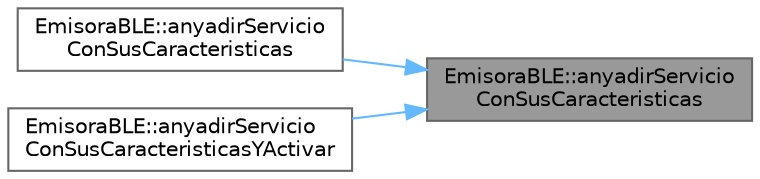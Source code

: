 digraph "EmisoraBLE::anyadirServicioConSusCaracteristicas"
{
 // INTERACTIVE_SVG=YES
 // LATEX_PDF_SIZE
  bgcolor="transparent";
  edge [fontname=Helvetica,fontsize=10,labelfontname=Helvetica,labelfontsize=10];
  node [fontname=Helvetica,fontsize=10,shape=box,height=0.2,width=0.4];
  rankdir="RL";
  Node1 [id="Node000001",label="EmisoraBLE::anyadirServicio\lConSusCaracteristicas",height=0.2,width=0.4,color="gray40", fillcolor="grey60", style="filled", fontcolor="black",tooltip="Añade un servicio y sus características a la emisora."];
  Node1 -> Node2 [id="edge3_Node000001_Node000002",dir="back",color="steelblue1",style="solid",tooltip=" "];
  Node2 [id="Node000002",label="EmisoraBLE::anyadirServicio\lConSusCaracteristicas",height=0.2,width=0.4,color="grey40", fillcolor="white", style="filled",URL="$d3/d52/a00023_aa589659b63ae877910eab1b39a93a339.html#aa589659b63ae877910eab1b39a93a339",tooltip="Añade un servicio y múltiples características a la emisora."];
  Node1 -> Node3 [id="edge4_Node000001_Node000003",dir="back",color="steelblue1",style="solid",tooltip=" "];
  Node3 [id="Node000003",label="EmisoraBLE::anyadirServicio\lConSusCaracteristicasYActivar",height=0.2,width=0.4,color="grey40", fillcolor="white", style="filled",URL="$d3/d52/a00023_a0a0673823174ce9ffb96fb1c0dfb11ab.html#a0a0673823174ce9ffb96fb1c0dfb11ab",tooltip="Añade un servicio con sus características y lo activa."];
}
